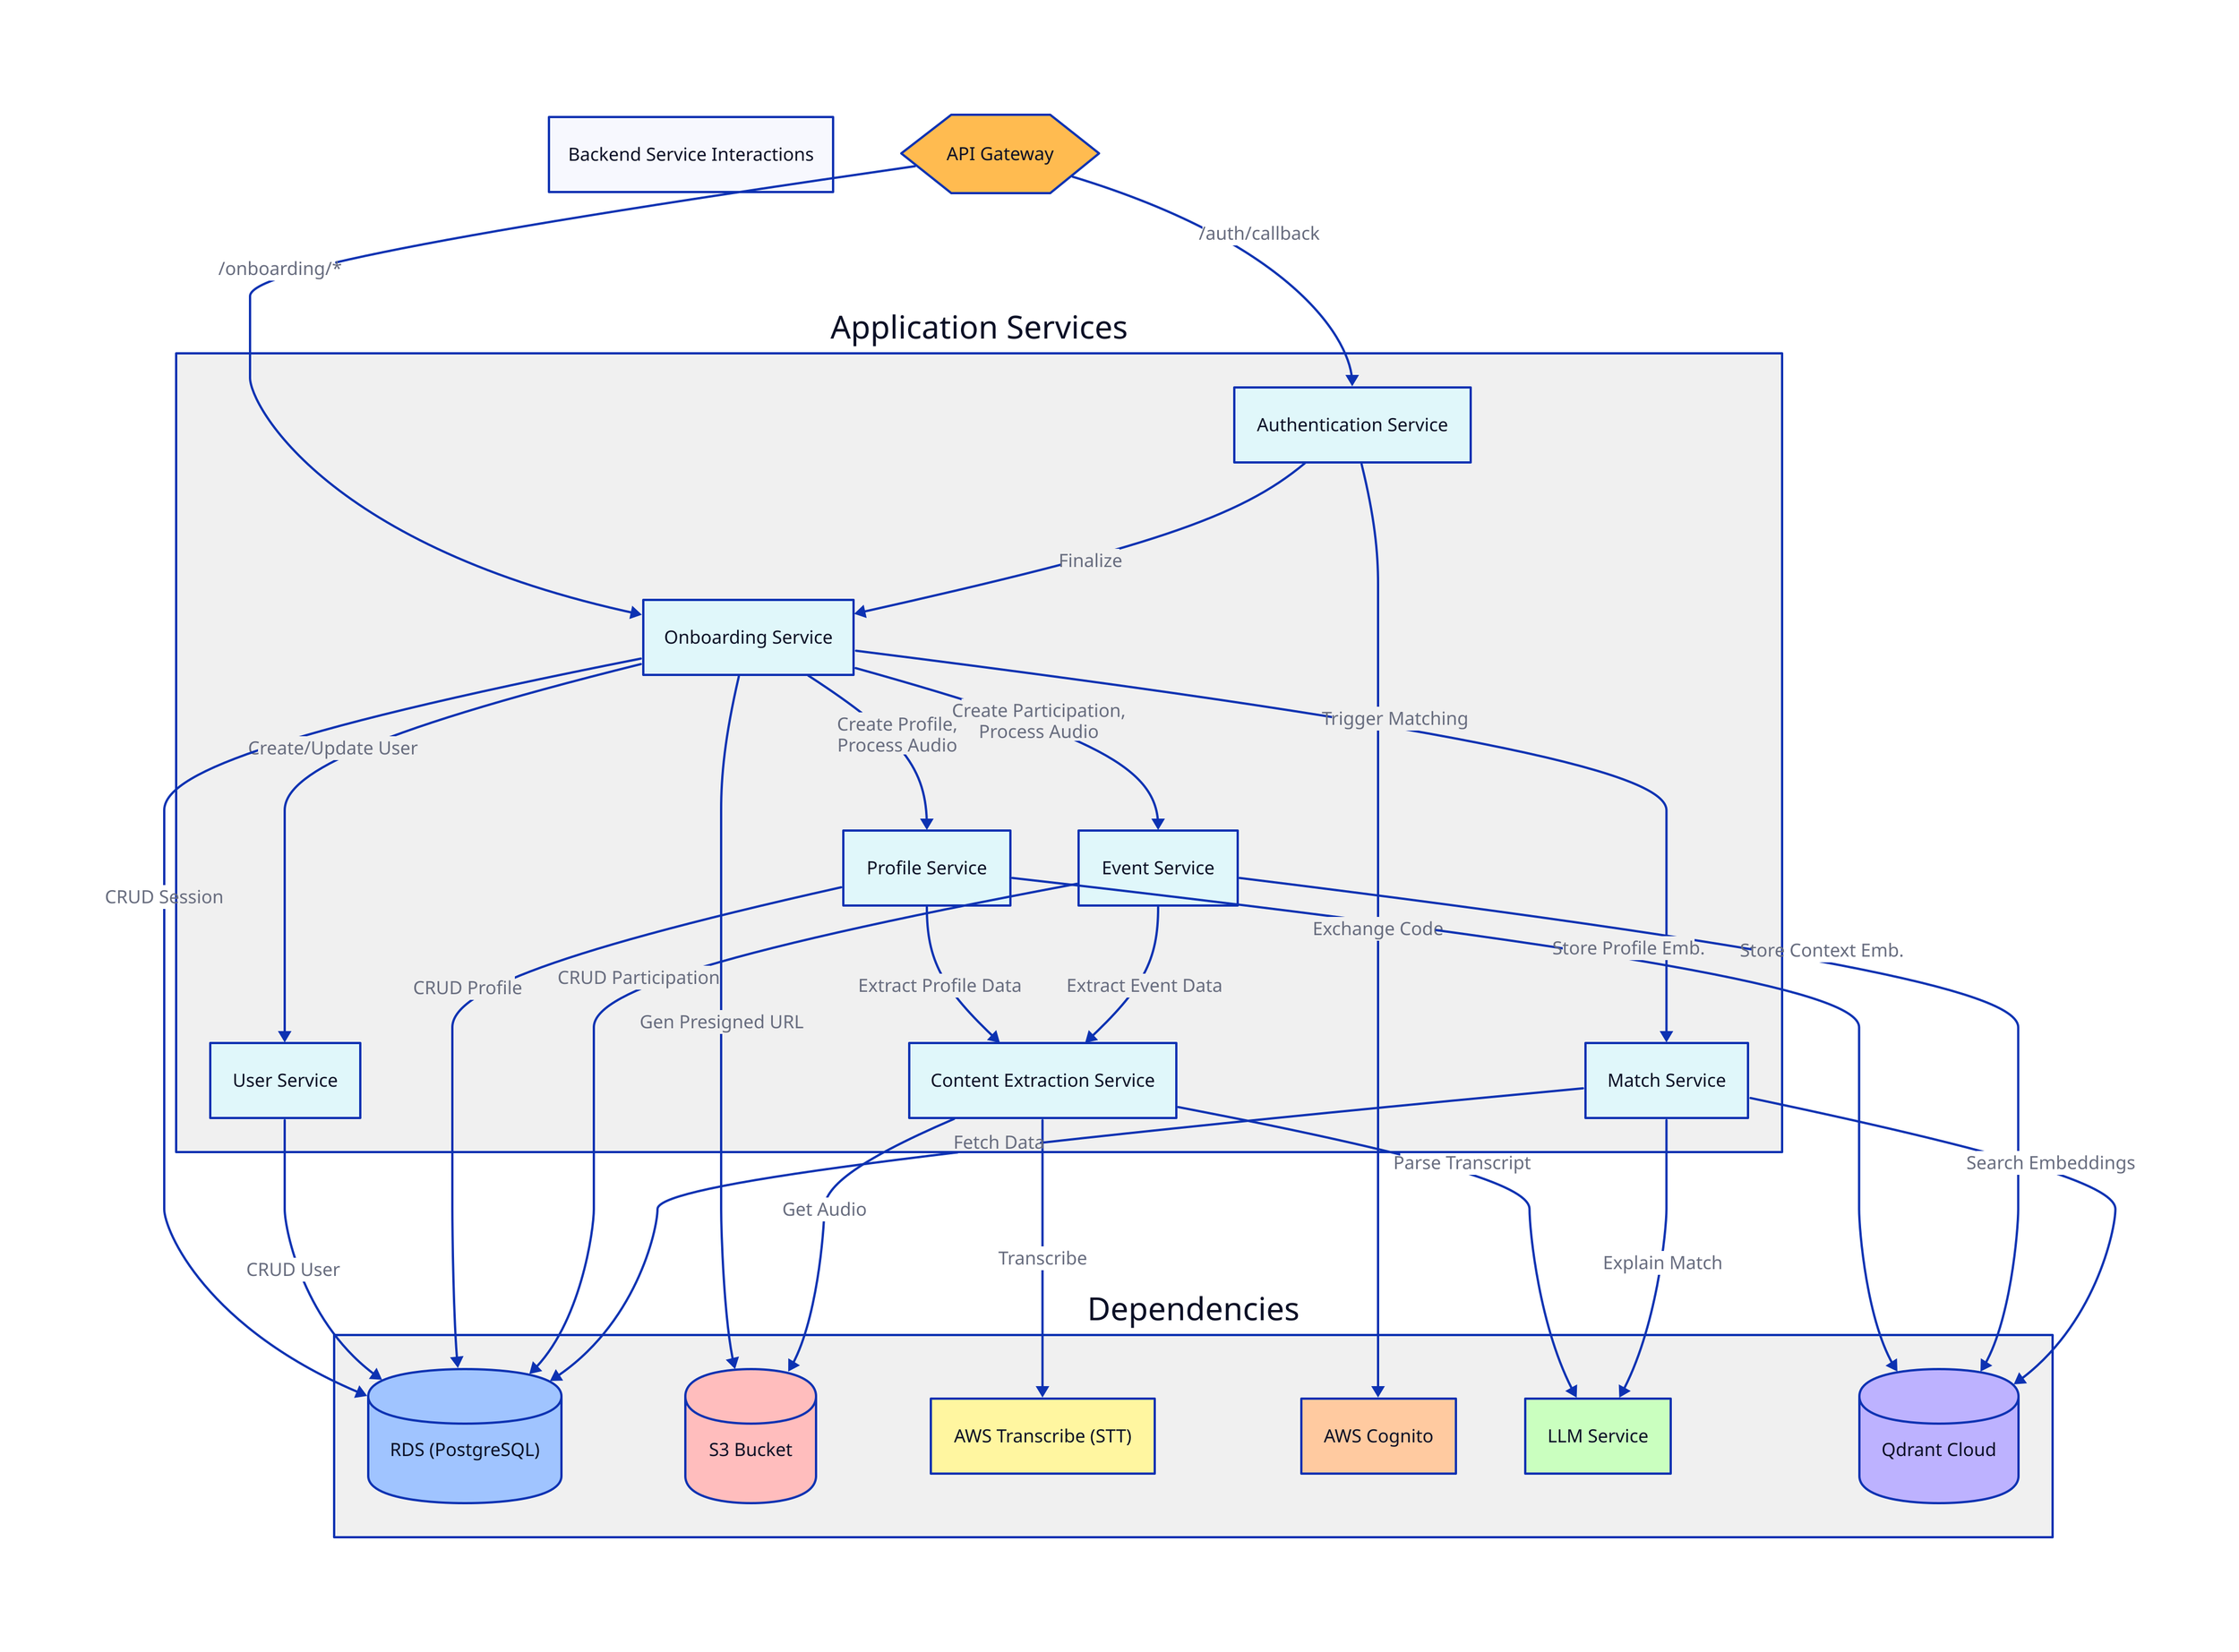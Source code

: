 direction: down
title: "Backend Service Interactions"

# --- Entry Point ---
APIGateway: API Gateway {
  shape: hexagon
  style.fill: "#ffbb50"
}

# Core Application Services
Application_Services: {
  style.fill: "#f0f0f0" # Light grey for container
  label: "Application Services"

  OnboardingService: Onboarding Service { shape: rectangle; style.fill: "#e0f7fa" }
  AuthenticationService: Authentication Service { shape: rectangle; style.fill: "#e0f7fa" }
  UserService: User Service { shape: rectangle; style.fill: "#e0f7fa" }
  ProfileService: Profile Service { shape: rectangle; style.fill: "#e0f7fa" }
  EventService: Event Service { shape: rectangle; style.fill: "#e0f7fa" }
  MatchService: Match Service { shape: rectangle; style.fill: "#e0f7fa" }
  ContentExtractionService: Content Extraction Service { shape: rectangle; style.fill: "#e0f7fa" }
}

# AWS Managed / External Dependencies
Dependencies: {
  style.fill: "#f0f0f0" # Light grey for container
  label: "Dependencies"

  RDS: RDS (PostgreSQL) {
      shape: cylinder # Use standard cylinder shape
      style.fill: "#a0c4ff"
  }
  S3: S3 Bucket {
      shape: cylinder # Use standard cylinder shape
      style.fill: "#ffbdbd"
  }
  Transcribe: AWS Transcribe (STT) {
      shape: rectangle
      style: {
        fill: "#fff6a0"
      }
  }
  Cognito: AWS Cognito {
      shape: rectangle
      style: {
         fill: "#ffcaa0"
      }
  }
  LLMService: LLM Service {
      shape: rectangle
      style: {
         fill: "#caffbf"
      }
  }
  QdrantCloud: Qdrant Cloud {
      shape: cylinder
      style.fill: "#bdb2ff"
  }
}


# Connections
APIGateway -> Application_Services.OnboardingService: "/onboarding/*"
APIGateway -> Application_Services.AuthenticationService: "/auth/callback"

Application_Services.OnboardingService -> Application_Services.UserService: "Create/Update User"
Application_Services.OnboardingService -> Application_Services.ProfileService: "Create Profile,\nProcess Audio"
Application_Services.OnboardingService -> Application_Services.EventService: "Create Participation,\nProcess Audio"
Application_Services.OnboardingService -> Dependencies.RDS: "CRUD Session"
Application_Services.OnboardingService -> Dependencies.S3: "Gen Presigned URL"
Application_Services.OnboardingService -> Application_Services.MatchService: "Trigger Matching"

Application_Services.AuthenticationService -> Dependencies.Cognito: "Exchange Code"
Application_Services.AuthenticationService -> Application_Services.OnboardingService: "Finalize"

Application_Services.UserService -> Dependencies.RDS: "CRUD User"

Application_Services.ProfileService -> Dependencies.RDS: "CRUD Profile"
Application_Services.ProfileService -> Application_Services.ContentExtractionService: "Extract Profile Data"
Application_Services.ProfileService -> Dependencies.QdrantCloud: "Store Profile Emb."

Application_Services.EventService -> Dependencies.RDS: "CRUD Participation"
Application_Services.EventService -> Application_Services.ContentExtractionService: "Extract Event Data"
Application_Services.EventService -> Dependencies.QdrantCloud: "Store Context Emb."

Application_Services.ContentExtractionService -> Dependencies.S3: "Get Audio"
Application_Services.ContentExtractionService -> Dependencies.Transcribe: "Transcribe"
Application_Services.ContentExtractionService -> Dependencies.LLMService: "Parse Transcript"

Application_Services.MatchService -> Dependencies.RDS: "Fetch Data"
Application_Services.MatchService -> Dependencies.QdrantCloud: "Search Embeddings"
Application_Services.MatchService -> Dependencies.LLMService: "Explain Match" 